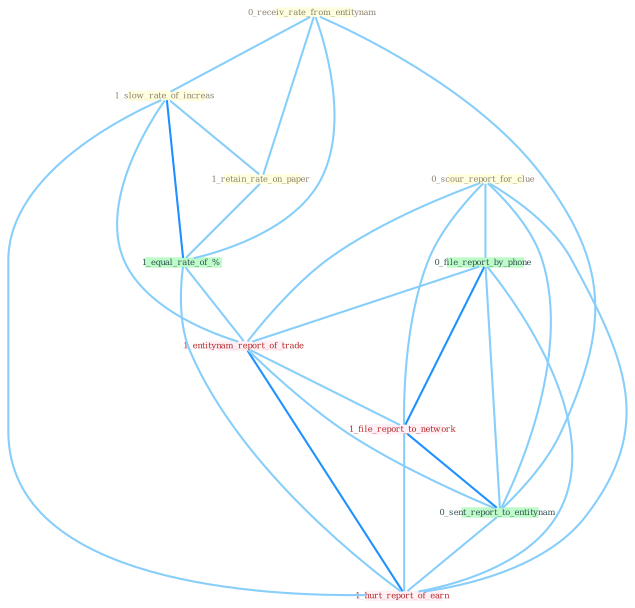 Graph G{ 
    node
    [shape=polygon,style=filled,width=.5,height=.06,color="#BDFCC9",fixedsize=true,fontsize=4,
    fontcolor="#2f4f4f"];
    {node
    [color="#ffffe0", fontcolor="#8b7d6b"] "0_receiv_rate_from_entitynam " "1_slow_rate_of_increas " "1_retain_rate_on_paper " "0_scour_report_for_clue "}
{node [color="#fff0f5", fontcolor="#b22222"] "1_entitynam_report_of_trade " "1_file_report_to_network " "1_hurt_report_of_earn "}
edge [color="#B0E2FF"];

	"0_receiv_rate_from_entitynam " -- "1_slow_rate_of_increas " [w="1", color="#87cefa" ];
	"0_receiv_rate_from_entitynam " -- "1_retain_rate_on_paper " [w="1", color="#87cefa" ];
	"0_receiv_rate_from_entitynam " -- "1_equal_rate_of_% " [w="1", color="#87cefa" ];
	"0_receiv_rate_from_entitynam " -- "0_sent_report_to_entitynam " [w="1", color="#87cefa" ];
	"1_slow_rate_of_increas " -- "1_retain_rate_on_paper " [w="1", color="#87cefa" ];
	"1_slow_rate_of_increas " -- "1_equal_rate_of_% " [w="2", color="#1e90ff" , len=0.8];
	"1_slow_rate_of_increas " -- "1_entitynam_report_of_trade " [w="1", color="#87cefa" ];
	"1_slow_rate_of_increas " -- "1_hurt_report_of_earn " [w="1", color="#87cefa" ];
	"1_retain_rate_on_paper " -- "1_equal_rate_of_% " [w="1", color="#87cefa" ];
	"0_scour_report_for_clue " -- "0_file_report_by_phone " [w="1", color="#87cefa" ];
	"0_scour_report_for_clue " -- "1_entitynam_report_of_trade " [w="1", color="#87cefa" ];
	"0_scour_report_for_clue " -- "1_file_report_to_network " [w="1", color="#87cefa" ];
	"0_scour_report_for_clue " -- "0_sent_report_to_entitynam " [w="1", color="#87cefa" ];
	"0_scour_report_for_clue " -- "1_hurt_report_of_earn " [w="1", color="#87cefa" ];
	"0_file_report_by_phone " -- "1_entitynam_report_of_trade " [w="1", color="#87cefa" ];
	"0_file_report_by_phone " -- "1_file_report_to_network " [w="2", color="#1e90ff" , len=0.8];
	"0_file_report_by_phone " -- "0_sent_report_to_entitynam " [w="1", color="#87cefa" ];
	"0_file_report_by_phone " -- "1_hurt_report_of_earn " [w="1", color="#87cefa" ];
	"1_equal_rate_of_% " -- "1_entitynam_report_of_trade " [w="1", color="#87cefa" ];
	"1_equal_rate_of_% " -- "1_hurt_report_of_earn " [w="1", color="#87cefa" ];
	"1_entitynam_report_of_trade " -- "1_file_report_to_network " [w="1", color="#87cefa" ];
	"1_entitynam_report_of_trade " -- "0_sent_report_to_entitynam " [w="1", color="#87cefa" ];
	"1_entitynam_report_of_trade " -- "1_hurt_report_of_earn " [w="2", color="#1e90ff" , len=0.8];
	"1_file_report_to_network " -- "0_sent_report_to_entitynam " [w="2", color="#1e90ff" , len=0.8];
	"1_file_report_to_network " -- "1_hurt_report_of_earn " [w="1", color="#87cefa" ];
	"0_sent_report_to_entitynam " -- "1_hurt_report_of_earn " [w="1", color="#87cefa" ];
}